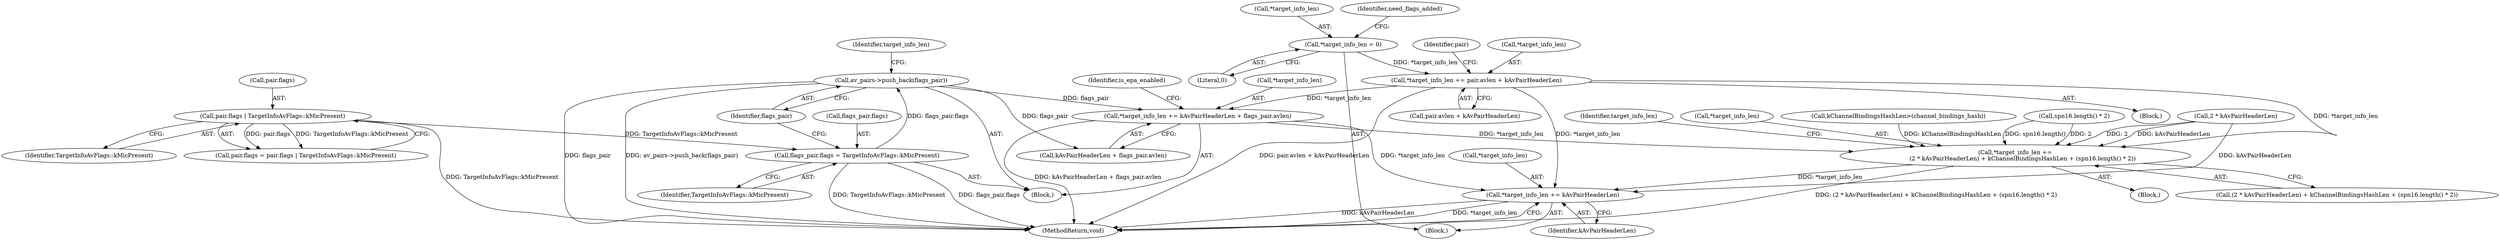 digraph "0_Chrome_9cfe470d793da6e09b966d435c8fa2ba1625d5fe_2@pointer" {
"1000181" [label="(Call,*target_info_len += kAvPairHeaderLen + flags_pair.avlen)"];
"1000179" [label="(Call,av_pairs->push_back(flags_pair))"];
"1000174" [label="(Call,flags_pair.flags = TargetInfoAvFlags::kMicPresent)"];
"1000144" [label="(Call,pair.flags | TargetInfoAvFlags::kMicPresent)"];
"1000123" [label="(Call,*target_info_len += pair.avlen + kAvPairHeaderLen)"];
"1000113" [label="(Call,*target_info_len = 0)"];
"1000226" [label="(Call,*target_info_len +=\n        (2 * kAvPairHeaderLen) + kChannelBindingsHashLen + (spn16.length() * 2))"];
"1000238" [label="(Call,*target_info_len += kAvPairHeaderLen)"];
"1000108" [label="(Block,)"];
"1000116" [label="(Literal,0)"];
"1000226" [label="(Call,*target_info_len +=\n        (2 * kAvPairHeaderLen) + kChannelBindingsHashLen + (spn16.length() * 2))"];
"1000184" [label="(Call,kAvPairHeaderLen + flags_pair.avlen)"];
"1000182" [label="(Call,*target_info_len)"];
"1000170" [label="(Block,)"];
"1000179" [label="(Call,av_pairs->push_back(flags_pair))"];
"1000145" [label="(Call,pair.flags)"];
"1000235" [label="(Call,spn16.length() * 2)"];
"1000242" [label="(MethodReturn,void)"];
"1000114" [label="(Call,*target_info_len)"];
"1000180" [label="(Identifier,flags_pair)"];
"1000144" [label="(Call,pair.flags | TargetInfoAvFlags::kMicPresent)"];
"1000174" [label="(Call,flags_pair.flags = TargetInfoAvFlags::kMicPresent)"];
"1000119" [label="(Identifier,need_flags_added)"];
"1000240" [label="(Identifier,target_info_len)"];
"1000124" [label="(Call,*target_info_len)"];
"1000133" [label="(Identifier,pair)"];
"1000178" [label="(Identifier,TargetInfoAvFlags::kMicPresent)"];
"1000113" [label="(Call,*target_info_len = 0)"];
"1000230" [label="(Call,2 * kAvPairHeaderLen)"];
"1000191" [label="(Block,)"];
"1000123" [label="(Call,*target_info_len += pair.avlen + kAvPairHeaderLen)"];
"1000190" [label="(Identifier,is_epa_enabled)"];
"1000241" [label="(Identifier,kAvPairHeaderLen)"];
"1000227" [label="(Call,*target_info_len)"];
"1000238" [label="(Call,*target_info_len += kAvPairHeaderLen)"];
"1000175" [label="(Call,flags_pair.flags)"];
"1000239" [label="(Call,*target_info_len)"];
"1000183" [label="(Identifier,target_info_len)"];
"1000181" [label="(Call,*target_info_len += kAvPairHeaderLen + flags_pair.avlen)"];
"1000201" [label="(Call,kChannelBindingsHashLen>(channel_bindings_hash))"];
"1000148" [label="(Identifier,TargetInfoAvFlags::kMicPresent)"];
"1000122" [label="(Block,)"];
"1000126" [label="(Call,pair.avlen + kAvPairHeaderLen)"];
"1000229" [label="(Call,(2 * kAvPairHeaderLen) + kChannelBindingsHashLen + (spn16.length() * 2))"];
"1000140" [label="(Call,pair.flags = pair.flags | TargetInfoAvFlags::kMicPresent)"];
"1000181" -> "1000170"  [label="AST: "];
"1000181" -> "1000184"  [label="CFG: "];
"1000182" -> "1000181"  [label="AST: "];
"1000184" -> "1000181"  [label="AST: "];
"1000190" -> "1000181"  [label="CFG: "];
"1000181" -> "1000242"  [label="DDG: kAvPairHeaderLen + flags_pair.avlen"];
"1000179" -> "1000181"  [label="DDG: flags_pair"];
"1000123" -> "1000181"  [label="DDG: *target_info_len"];
"1000181" -> "1000226"  [label="DDG: *target_info_len"];
"1000181" -> "1000238"  [label="DDG: *target_info_len"];
"1000179" -> "1000170"  [label="AST: "];
"1000179" -> "1000180"  [label="CFG: "];
"1000180" -> "1000179"  [label="AST: "];
"1000183" -> "1000179"  [label="CFG: "];
"1000179" -> "1000242"  [label="DDG: av_pairs->push_back(flags_pair)"];
"1000179" -> "1000242"  [label="DDG: flags_pair"];
"1000174" -> "1000179"  [label="DDG: flags_pair.flags"];
"1000179" -> "1000184"  [label="DDG: flags_pair"];
"1000174" -> "1000170"  [label="AST: "];
"1000174" -> "1000178"  [label="CFG: "];
"1000175" -> "1000174"  [label="AST: "];
"1000178" -> "1000174"  [label="AST: "];
"1000180" -> "1000174"  [label="CFG: "];
"1000174" -> "1000242"  [label="DDG: TargetInfoAvFlags::kMicPresent"];
"1000174" -> "1000242"  [label="DDG: flags_pair.flags"];
"1000144" -> "1000174"  [label="DDG: TargetInfoAvFlags::kMicPresent"];
"1000144" -> "1000140"  [label="AST: "];
"1000144" -> "1000148"  [label="CFG: "];
"1000145" -> "1000144"  [label="AST: "];
"1000148" -> "1000144"  [label="AST: "];
"1000140" -> "1000144"  [label="CFG: "];
"1000144" -> "1000242"  [label="DDG: TargetInfoAvFlags::kMicPresent"];
"1000144" -> "1000140"  [label="DDG: pair.flags"];
"1000144" -> "1000140"  [label="DDG: TargetInfoAvFlags::kMicPresent"];
"1000123" -> "1000122"  [label="AST: "];
"1000123" -> "1000126"  [label="CFG: "];
"1000124" -> "1000123"  [label="AST: "];
"1000126" -> "1000123"  [label="AST: "];
"1000133" -> "1000123"  [label="CFG: "];
"1000123" -> "1000242"  [label="DDG: pair.avlen + kAvPairHeaderLen"];
"1000113" -> "1000123"  [label="DDG: *target_info_len"];
"1000123" -> "1000226"  [label="DDG: *target_info_len"];
"1000123" -> "1000238"  [label="DDG: *target_info_len"];
"1000113" -> "1000108"  [label="AST: "];
"1000113" -> "1000116"  [label="CFG: "];
"1000114" -> "1000113"  [label="AST: "];
"1000116" -> "1000113"  [label="AST: "];
"1000119" -> "1000113"  [label="CFG: "];
"1000226" -> "1000191"  [label="AST: "];
"1000226" -> "1000229"  [label="CFG: "];
"1000227" -> "1000226"  [label="AST: "];
"1000229" -> "1000226"  [label="AST: "];
"1000240" -> "1000226"  [label="CFG: "];
"1000226" -> "1000242"  [label="DDG: (2 * kAvPairHeaderLen) + kChannelBindingsHashLen + (spn16.length() * 2)"];
"1000230" -> "1000226"  [label="DDG: 2"];
"1000230" -> "1000226"  [label="DDG: kAvPairHeaderLen"];
"1000201" -> "1000226"  [label="DDG: kChannelBindingsHashLen"];
"1000235" -> "1000226"  [label="DDG: spn16.length()"];
"1000235" -> "1000226"  [label="DDG: 2"];
"1000226" -> "1000238"  [label="DDG: *target_info_len"];
"1000238" -> "1000108"  [label="AST: "];
"1000238" -> "1000241"  [label="CFG: "];
"1000239" -> "1000238"  [label="AST: "];
"1000241" -> "1000238"  [label="AST: "];
"1000242" -> "1000238"  [label="CFG: "];
"1000238" -> "1000242"  [label="DDG: kAvPairHeaderLen"];
"1000238" -> "1000242"  [label="DDG: *target_info_len"];
"1000230" -> "1000238"  [label="DDG: kAvPairHeaderLen"];
}
